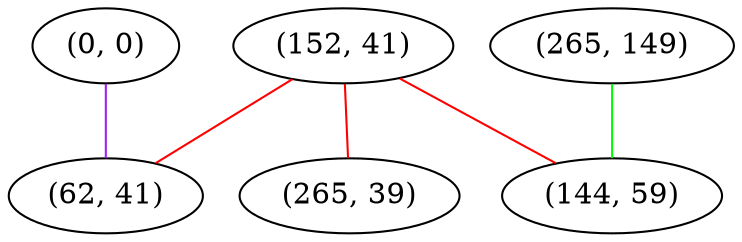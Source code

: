graph "" {
"(152, 41)";
"(0, 0)";
"(265, 149)";
"(62, 41)";
"(144, 59)";
"(265, 39)";
"(152, 41)" -- "(62, 41)"  [color=red, key=0, weight=1];
"(152, 41)" -- "(144, 59)"  [color=red, key=0, weight=1];
"(152, 41)" -- "(265, 39)"  [color=red, key=0, weight=1];
"(0, 0)" -- "(62, 41)"  [color=purple, key=0, weight=4];
"(265, 149)" -- "(144, 59)"  [color=green, key=0, weight=2];
}
